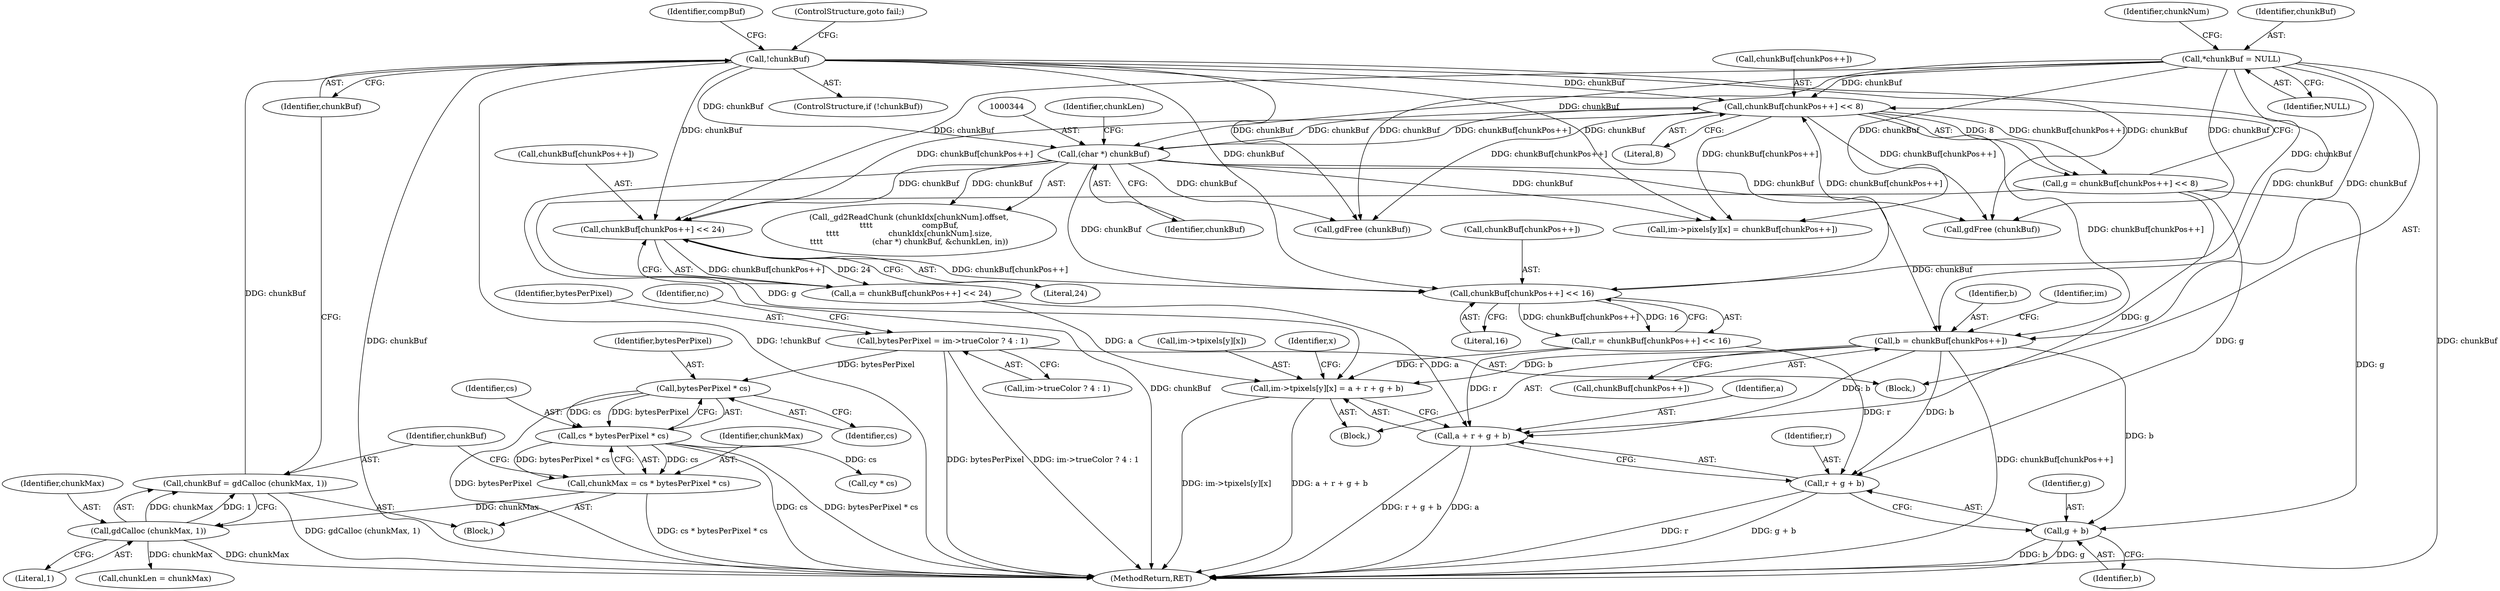 digraph "0_libgd_fe9ed49dafa993e3af96b6a5a589efeea9bfb36f@array" {
"1000498" [label="(Call,b = chunkBuf[chunkPos++])"];
"1000254" [label="(Call,!chunkBuf)"];
"1000248" [label="(Call,chunkBuf = gdCalloc (chunkMax, 1))"];
"1000250" [label="(Call,gdCalloc (chunkMax, 1))"];
"1000241" [label="(Call,chunkMax = cs * bytesPerPixel * cs)"];
"1000243" [label="(Call,cs * bytesPerPixel * cs)"];
"1000245" [label="(Call,bytesPerPixel * cs)"];
"1000193" [label="(Call,bytesPerPixel = im->trueColor ? 4 : 1)"];
"1000140" [label="(Call,*chunkBuf = NULL)"];
"1000491" [label="(Call,chunkBuf[chunkPos++] << 8)"];
"1000482" [label="(Call,chunkBuf[chunkPos++] << 16)"];
"1000473" [label="(Call,chunkBuf[chunkPos++] << 24)"];
"1000343" [label="(Call,(char *) chunkBuf)"];
"1000504" [label="(Call,im->tpixels[y][x] = a + r + g + b)"];
"1000512" [label="(Call,a + r + g + b)"];
"1000514" [label="(Call,r + g + b)"];
"1000516" [label="(Call,g + b)"];
"1000514" [label="(Call,r + g + b)"];
"1000498" [label="(Call,b = chunkBuf[chunkPos++])"];
"1000499" [label="(Identifier,b)"];
"1000242" [label="(Identifier,chunkMax)"];
"1000259" [label="(Identifier,compBuf)"];
"1000194" [label="(Identifier,bytesPerPixel)"];
"1000145" [label="(Identifier,chunkNum)"];
"1000483" [label="(Call,chunkBuf[chunkPos++])"];
"1000245" [label="(Call,bytesPerPixel * cs)"];
"1000463" [label="(Identifier,x)"];
"1000555" [label="(Call,gdFree (chunkBuf))"];
"1000241" [label="(Call,chunkMax = cs * bytesPerPixel * cs)"];
"1000515" [label="(Identifier,r)"];
"1000504" [label="(Call,im->tpixels[y][x] = a + r + g + b)"];
"1000500" [label="(Call,chunkBuf[chunkPos++])"];
"1000469" [label="(Block,)"];
"1000255" [label="(Identifier,chunkBuf)"];
"1000257" [label="(ControlStructure,goto fail;)"];
"1000249" [label="(Identifier,chunkBuf)"];
"1000243" [label="(Call,cs * bytesPerPixel * cs)"];
"1000246" [label="(Identifier,bytesPerPixel)"];
"1000331" [label="(Call,_gd2ReadChunk (chunkIdx[chunkNum].offset,\n\t\t\t\t                    compBuf,\n\t\t\t\t                    chunkIdx[chunkNum].size,\n\t\t\t\t                    (char *) chunkBuf, &chunkLen, in))"];
"1000254" [label="(Call,!chunkBuf)"];
"1000508" [label="(Identifier,im)"];
"1000569" [label="(MethodReturn,RET)"];
"1000253" [label="(ControlStructure,if (!chunkBuf))"];
"1000512" [label="(Call,a + r + g + b)"];
"1000492" [label="(Call,chunkBuf[chunkPos++])"];
"1000489" [label="(Call,g = chunkBuf[chunkPos++] << 8)"];
"1000538" [label="(Call,gdFree (chunkBuf))"];
"1000244" [label="(Identifier,cs)"];
"1000482" [label="(Call,chunkBuf[chunkPos++] << 16)"];
"1000326" [label="(Call,chunkLen = chunkMax)"];
"1000516" [label="(Call,g + b)"];
"1000247" [label="(Identifier,cs)"];
"1000117" [label="(Block,)"];
"1000521" [label="(Call,im->pixels[y][x] = chunkBuf[chunkPos++])"];
"1000517" [label="(Identifier,g)"];
"1000473" [label="(Call,chunkBuf[chunkPos++] << 24)"];
"1000202" [label="(Identifier,nc)"];
"1000478" [label="(Literal,24)"];
"1000209" [label="(Block,)"];
"1000140" [label="(Call,*chunkBuf = NULL)"];
"1000496" [label="(Literal,8)"];
"1000250" [label="(Call,gdCalloc (chunkMax, 1))"];
"1000142" [label="(Identifier,NULL)"];
"1000474" [label="(Call,chunkBuf[chunkPos++])"];
"1000513" [label="(Identifier,a)"];
"1000248" [label="(Call,chunkBuf = gdCalloc (chunkMax, 1))"];
"1000343" [label="(Call,(char *) chunkBuf)"];
"1000491" [label="(Call,chunkBuf[chunkPos++] << 8)"];
"1000193" [label="(Call,bytesPerPixel = im->trueColor ? 4 : 1)"];
"1000294" [label="(Call,cy * cs)"];
"1000487" [label="(Literal,16)"];
"1000345" [label="(Identifier,chunkBuf)"];
"1000195" [label="(Call,im->trueColor ? 4 : 1)"];
"1000505" [label="(Call,im->tpixels[y][x])"];
"1000251" [label="(Identifier,chunkMax)"];
"1000252" [label="(Literal,1)"];
"1000471" [label="(Call,a = chunkBuf[chunkPos++] << 24)"];
"1000480" [label="(Call,r = chunkBuf[chunkPos++] << 16)"];
"1000347" [label="(Identifier,chunkLen)"];
"1000141" [label="(Identifier,chunkBuf)"];
"1000518" [label="(Identifier,b)"];
"1000498" -> "1000469"  [label="AST: "];
"1000498" -> "1000500"  [label="CFG: "];
"1000499" -> "1000498"  [label="AST: "];
"1000500" -> "1000498"  [label="AST: "];
"1000508" -> "1000498"  [label="CFG: "];
"1000498" -> "1000569"  [label="DDG: chunkBuf[chunkPos++]"];
"1000254" -> "1000498"  [label="DDG: chunkBuf"];
"1000140" -> "1000498"  [label="DDG: chunkBuf"];
"1000491" -> "1000498"  [label="DDG: chunkBuf[chunkPos++]"];
"1000343" -> "1000498"  [label="DDG: chunkBuf"];
"1000498" -> "1000504"  [label="DDG: b"];
"1000498" -> "1000512"  [label="DDG: b"];
"1000498" -> "1000514"  [label="DDG: b"];
"1000498" -> "1000516"  [label="DDG: b"];
"1000254" -> "1000253"  [label="AST: "];
"1000254" -> "1000255"  [label="CFG: "];
"1000255" -> "1000254"  [label="AST: "];
"1000257" -> "1000254"  [label="CFG: "];
"1000259" -> "1000254"  [label="CFG: "];
"1000254" -> "1000569"  [label="DDG: chunkBuf"];
"1000254" -> "1000569"  [label="DDG: !chunkBuf"];
"1000248" -> "1000254"  [label="DDG: chunkBuf"];
"1000254" -> "1000343"  [label="DDG: chunkBuf"];
"1000254" -> "1000473"  [label="DDG: chunkBuf"];
"1000254" -> "1000482"  [label="DDG: chunkBuf"];
"1000254" -> "1000491"  [label="DDG: chunkBuf"];
"1000254" -> "1000521"  [label="DDG: chunkBuf"];
"1000254" -> "1000538"  [label="DDG: chunkBuf"];
"1000254" -> "1000555"  [label="DDG: chunkBuf"];
"1000248" -> "1000209"  [label="AST: "];
"1000248" -> "1000250"  [label="CFG: "];
"1000249" -> "1000248"  [label="AST: "];
"1000250" -> "1000248"  [label="AST: "];
"1000255" -> "1000248"  [label="CFG: "];
"1000248" -> "1000569"  [label="DDG: gdCalloc (chunkMax, 1)"];
"1000250" -> "1000248"  [label="DDG: chunkMax"];
"1000250" -> "1000248"  [label="DDG: 1"];
"1000250" -> "1000252"  [label="CFG: "];
"1000251" -> "1000250"  [label="AST: "];
"1000252" -> "1000250"  [label="AST: "];
"1000250" -> "1000569"  [label="DDG: chunkMax"];
"1000241" -> "1000250"  [label="DDG: chunkMax"];
"1000250" -> "1000326"  [label="DDG: chunkMax"];
"1000241" -> "1000209"  [label="AST: "];
"1000241" -> "1000243"  [label="CFG: "];
"1000242" -> "1000241"  [label="AST: "];
"1000243" -> "1000241"  [label="AST: "];
"1000249" -> "1000241"  [label="CFG: "];
"1000241" -> "1000569"  [label="DDG: cs * bytesPerPixel * cs"];
"1000243" -> "1000241"  [label="DDG: cs"];
"1000243" -> "1000241"  [label="DDG: bytesPerPixel * cs"];
"1000243" -> "1000245"  [label="CFG: "];
"1000244" -> "1000243"  [label="AST: "];
"1000245" -> "1000243"  [label="AST: "];
"1000243" -> "1000569"  [label="DDG: cs"];
"1000243" -> "1000569"  [label="DDG: bytesPerPixel * cs"];
"1000245" -> "1000243"  [label="DDG: cs"];
"1000245" -> "1000243"  [label="DDG: bytesPerPixel"];
"1000243" -> "1000294"  [label="DDG: cs"];
"1000245" -> "1000247"  [label="CFG: "];
"1000246" -> "1000245"  [label="AST: "];
"1000247" -> "1000245"  [label="AST: "];
"1000245" -> "1000569"  [label="DDG: bytesPerPixel"];
"1000193" -> "1000245"  [label="DDG: bytesPerPixel"];
"1000193" -> "1000117"  [label="AST: "];
"1000193" -> "1000195"  [label="CFG: "];
"1000194" -> "1000193"  [label="AST: "];
"1000195" -> "1000193"  [label="AST: "];
"1000202" -> "1000193"  [label="CFG: "];
"1000193" -> "1000569"  [label="DDG: bytesPerPixel"];
"1000193" -> "1000569"  [label="DDG: im->trueColor ? 4 : 1"];
"1000140" -> "1000117"  [label="AST: "];
"1000140" -> "1000142"  [label="CFG: "];
"1000141" -> "1000140"  [label="AST: "];
"1000142" -> "1000140"  [label="AST: "];
"1000145" -> "1000140"  [label="CFG: "];
"1000140" -> "1000569"  [label="DDG: chunkBuf"];
"1000140" -> "1000343"  [label="DDG: chunkBuf"];
"1000140" -> "1000473"  [label="DDG: chunkBuf"];
"1000140" -> "1000482"  [label="DDG: chunkBuf"];
"1000140" -> "1000491"  [label="DDG: chunkBuf"];
"1000140" -> "1000521"  [label="DDG: chunkBuf"];
"1000140" -> "1000538"  [label="DDG: chunkBuf"];
"1000140" -> "1000555"  [label="DDG: chunkBuf"];
"1000491" -> "1000489"  [label="AST: "];
"1000491" -> "1000496"  [label="CFG: "];
"1000492" -> "1000491"  [label="AST: "];
"1000496" -> "1000491"  [label="AST: "];
"1000489" -> "1000491"  [label="CFG: "];
"1000491" -> "1000343"  [label="DDG: chunkBuf[chunkPos++]"];
"1000491" -> "1000473"  [label="DDG: chunkBuf[chunkPos++]"];
"1000491" -> "1000489"  [label="DDG: chunkBuf[chunkPos++]"];
"1000491" -> "1000489"  [label="DDG: 8"];
"1000482" -> "1000491"  [label="DDG: chunkBuf[chunkPos++]"];
"1000343" -> "1000491"  [label="DDG: chunkBuf"];
"1000491" -> "1000521"  [label="DDG: chunkBuf[chunkPos++]"];
"1000491" -> "1000538"  [label="DDG: chunkBuf[chunkPos++]"];
"1000491" -> "1000555"  [label="DDG: chunkBuf[chunkPos++]"];
"1000482" -> "1000480"  [label="AST: "];
"1000482" -> "1000487"  [label="CFG: "];
"1000483" -> "1000482"  [label="AST: "];
"1000487" -> "1000482"  [label="AST: "];
"1000480" -> "1000482"  [label="CFG: "];
"1000482" -> "1000480"  [label="DDG: chunkBuf[chunkPos++]"];
"1000482" -> "1000480"  [label="DDG: 16"];
"1000473" -> "1000482"  [label="DDG: chunkBuf[chunkPos++]"];
"1000343" -> "1000482"  [label="DDG: chunkBuf"];
"1000473" -> "1000471"  [label="AST: "];
"1000473" -> "1000478"  [label="CFG: "];
"1000474" -> "1000473"  [label="AST: "];
"1000478" -> "1000473"  [label="AST: "];
"1000471" -> "1000473"  [label="CFG: "];
"1000473" -> "1000471"  [label="DDG: chunkBuf[chunkPos++]"];
"1000473" -> "1000471"  [label="DDG: 24"];
"1000343" -> "1000473"  [label="DDG: chunkBuf"];
"1000343" -> "1000331"  [label="AST: "];
"1000343" -> "1000345"  [label="CFG: "];
"1000344" -> "1000343"  [label="AST: "];
"1000345" -> "1000343"  [label="AST: "];
"1000347" -> "1000343"  [label="CFG: "];
"1000343" -> "1000569"  [label="DDG: chunkBuf"];
"1000343" -> "1000331"  [label="DDG: chunkBuf"];
"1000343" -> "1000521"  [label="DDG: chunkBuf"];
"1000343" -> "1000538"  [label="DDG: chunkBuf"];
"1000343" -> "1000555"  [label="DDG: chunkBuf"];
"1000504" -> "1000469"  [label="AST: "];
"1000504" -> "1000512"  [label="CFG: "];
"1000505" -> "1000504"  [label="AST: "];
"1000512" -> "1000504"  [label="AST: "];
"1000463" -> "1000504"  [label="CFG: "];
"1000504" -> "1000569"  [label="DDG: im->tpixels[y][x]"];
"1000504" -> "1000569"  [label="DDG: a + r + g + b"];
"1000471" -> "1000504"  [label="DDG: a"];
"1000480" -> "1000504"  [label="DDG: r"];
"1000489" -> "1000504"  [label="DDG: g"];
"1000512" -> "1000514"  [label="CFG: "];
"1000513" -> "1000512"  [label="AST: "];
"1000514" -> "1000512"  [label="AST: "];
"1000512" -> "1000569"  [label="DDG: a"];
"1000512" -> "1000569"  [label="DDG: r + g + b"];
"1000471" -> "1000512"  [label="DDG: a"];
"1000480" -> "1000512"  [label="DDG: r"];
"1000489" -> "1000512"  [label="DDG: g"];
"1000514" -> "1000516"  [label="CFG: "];
"1000515" -> "1000514"  [label="AST: "];
"1000516" -> "1000514"  [label="AST: "];
"1000514" -> "1000569"  [label="DDG: r"];
"1000514" -> "1000569"  [label="DDG: g + b"];
"1000480" -> "1000514"  [label="DDG: r"];
"1000489" -> "1000514"  [label="DDG: g"];
"1000516" -> "1000518"  [label="CFG: "];
"1000517" -> "1000516"  [label="AST: "];
"1000518" -> "1000516"  [label="AST: "];
"1000516" -> "1000569"  [label="DDG: b"];
"1000516" -> "1000569"  [label="DDG: g"];
"1000489" -> "1000516"  [label="DDG: g"];
}
